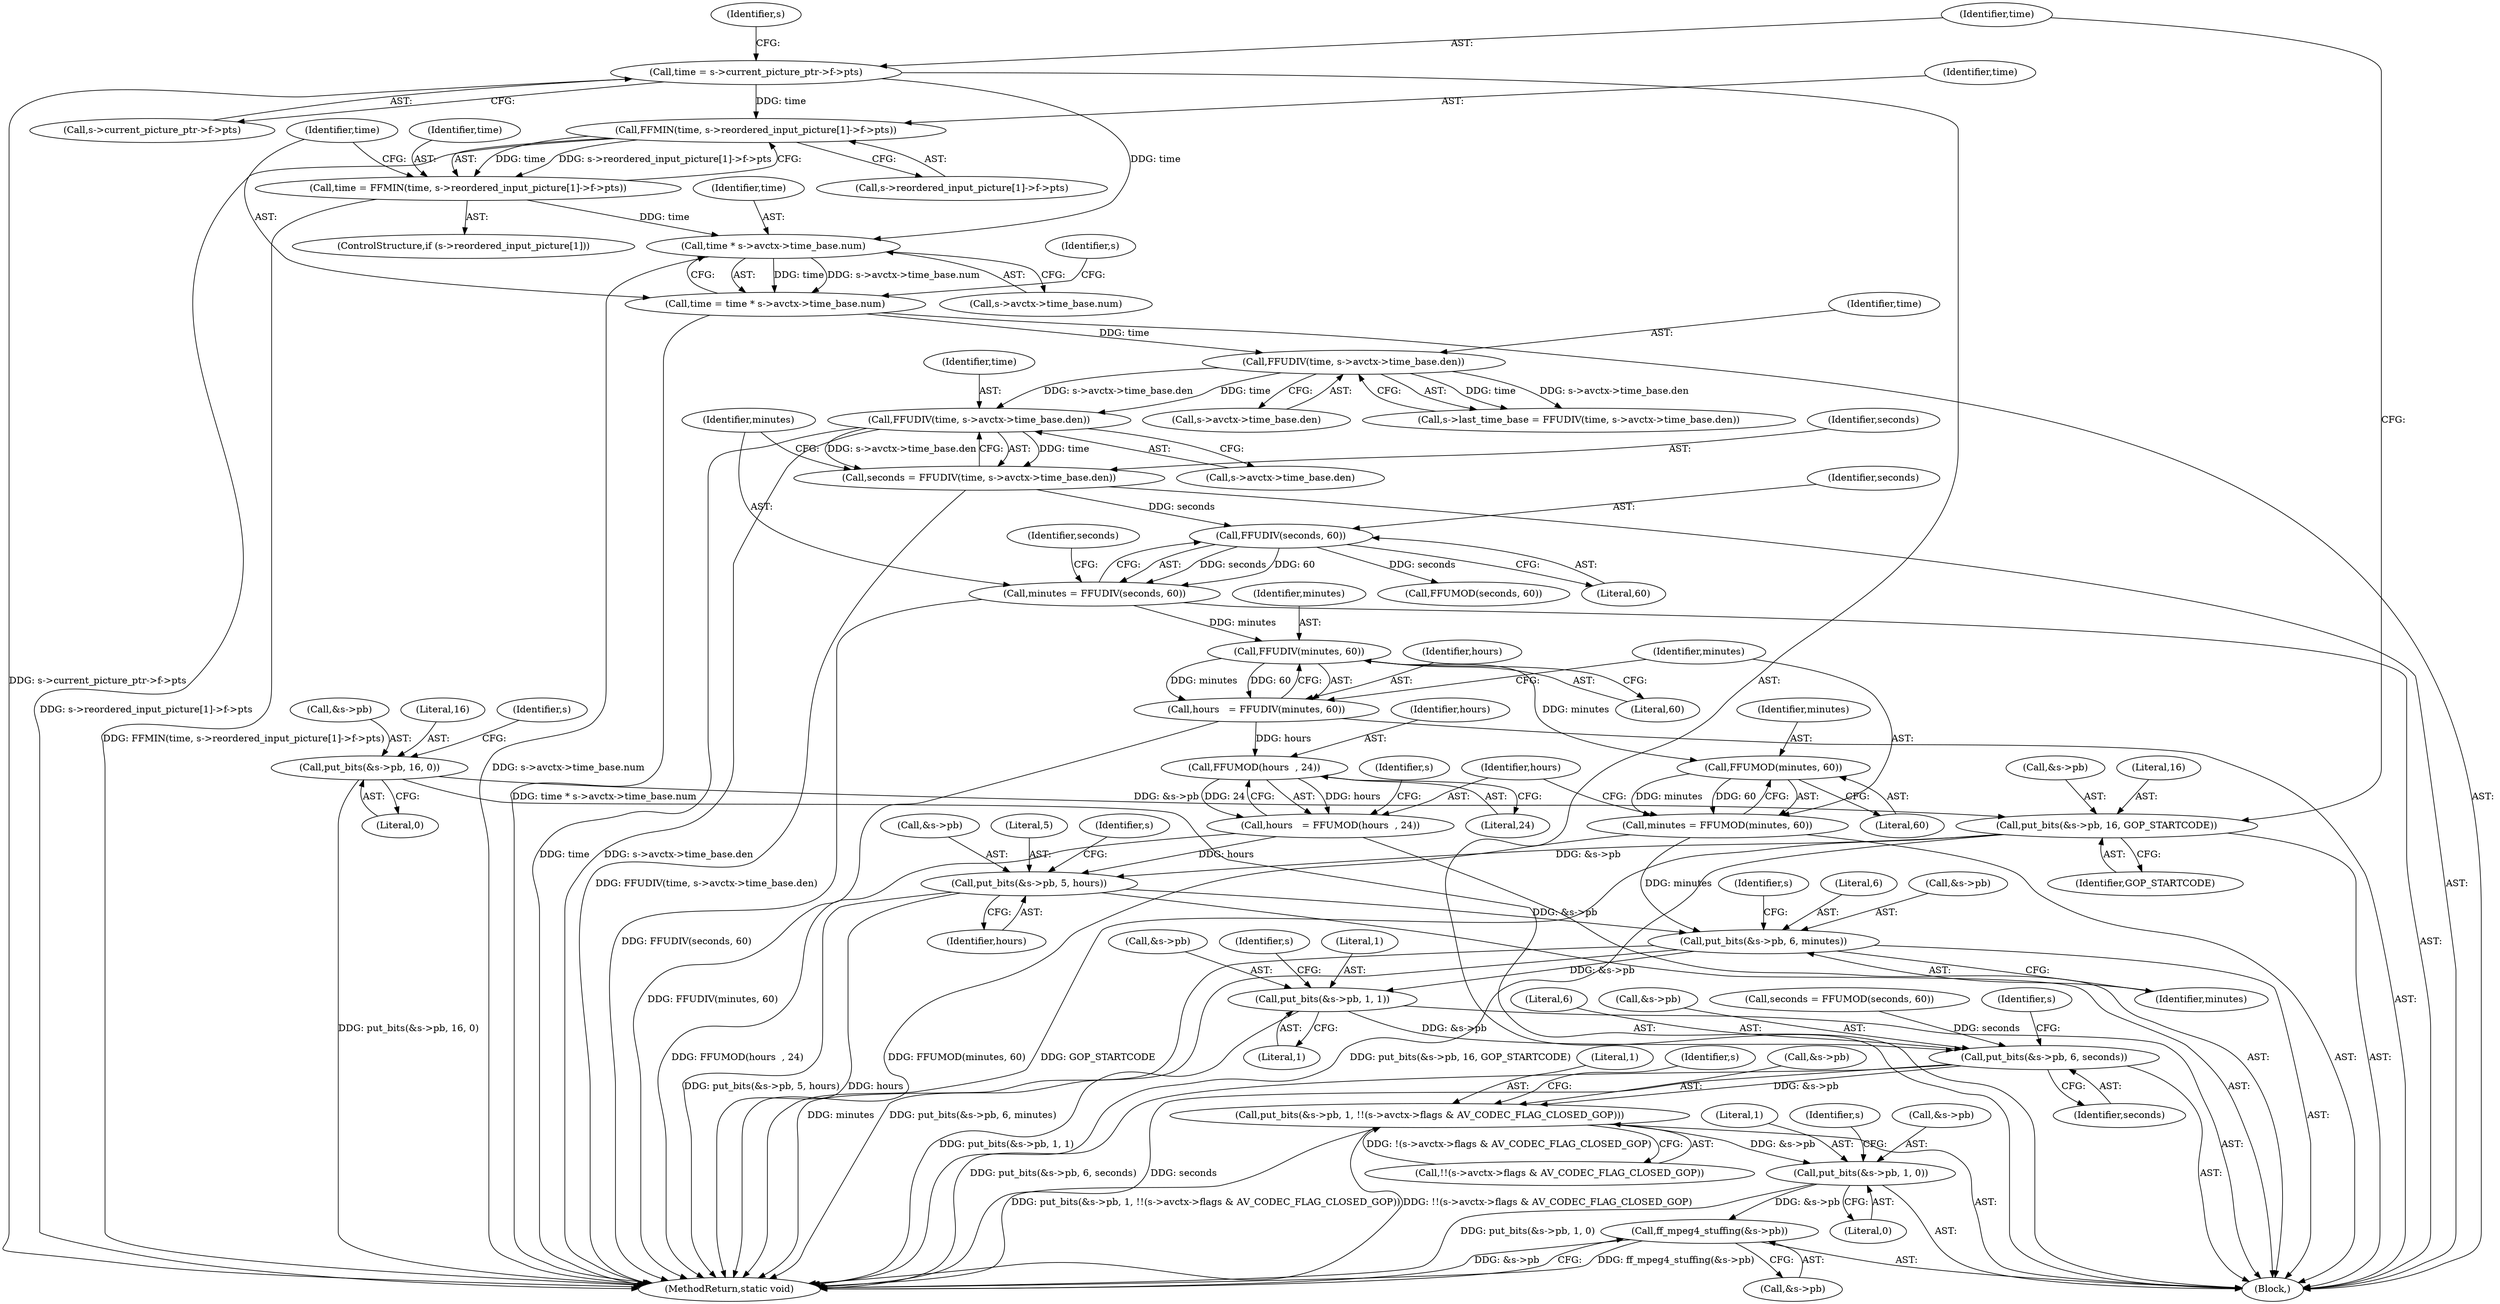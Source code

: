 digraph "0_FFmpeg_e1182fac1afba92a4975917823a5f644bee7e6e8@pointer" {
"1000217" [label="(Call,put_bits(&s->pb, 6, minutes))"];
"1000210" [label="(Call,put_bits(&s->pb, 5, hours))"];
"1000115" [label="(Call,put_bits(&s->pb, 16, GOP_STARTCODE))"];
"1000108" [label="(Call,put_bits(&s->pb, 16, 0))"];
"1000205" [label="(Call,hours   = FFUMOD(hours  , 24))"];
"1000207" [label="(Call,FFUMOD(hours  , 24))"];
"1000195" [label="(Call,hours   = FFUDIV(minutes, 60))"];
"1000197" [label="(Call,FFUDIV(minutes, 60))"];
"1000185" [label="(Call,minutes = FFUDIV(seconds, 60))"];
"1000187" [label="(Call,FFUDIV(seconds, 60))"];
"1000174" [label="(Call,seconds = FFUDIV(time, s->avctx->time_base.den))"];
"1000176" [label="(Call,FFUDIV(time, s->avctx->time_base.den))"];
"1000165" [label="(Call,FFUDIV(time, s->avctx->time_base.den))"];
"1000150" [label="(Call,time = time * s->avctx->time_base.num)"];
"1000152" [label="(Call,time * s->avctx->time_base.num)"];
"1000122" [label="(Call,time = s->current_picture_ptr->f->pts)"];
"1000137" [label="(Call,time = FFMIN(time, s->reordered_input_picture[1]->f->pts))"];
"1000139" [label="(Call,FFMIN(time, s->reordered_input_picture[1]->f->pts))"];
"1000200" [label="(Call,minutes = FFUMOD(minutes, 60))"];
"1000202" [label="(Call,FFUMOD(minutes, 60))"];
"1000224" [label="(Call,put_bits(&s->pb, 1, 1))"];
"1000231" [label="(Call,put_bits(&s->pb, 6, seconds))"];
"1000238" [label="(Call,put_bits(&s->pb, 1, !!(s->avctx->flags & AV_CODEC_FLAG_CLOSED_GOP)))"];
"1000253" [label="(Call,put_bits(&s->pb, 1, 0))"];
"1000260" [label="(Call,ff_mpeg4_stuffing(&s->pb))"];
"1000123" [label="(Identifier,time)"];
"1000167" [label="(Call,s->avctx->time_base.den)"];
"1000213" [label="(Identifier,s)"];
"1000223" [label="(Identifier,minutes)"];
"1000137" [label="(Call,time = FFMIN(time, s->reordered_input_picture[1]->f->pts))"];
"1000141" [label="(Call,s->reordered_input_picture[1]->f->pts)"];
"1000191" [label="(Identifier,seconds)"];
"1000150" [label="(Call,time = time * s->avctx->time_base.num)"];
"1000140" [label="(Identifier,time)"];
"1000220" [label="(Identifier,s)"];
"1000206" [label="(Identifier,hours)"];
"1000187" [label="(Call,FFUDIV(seconds, 60))"];
"1000244" [label="(Call,!!(s->avctx->flags & AV_CODEC_FLAG_CLOSED_GOP))"];
"1000196" [label="(Identifier,hours)"];
"1000230" [label="(Literal,1)"];
"1000185" [label="(Call,minutes = FFUDIV(seconds, 60))"];
"1000139" [label="(Call,FFMIN(time, s->reordered_input_picture[1]->f->pts))"];
"1000211" [label="(Call,&s->pb)"];
"1000178" [label="(Call,s->avctx->time_base.den)"];
"1000263" [label="(Identifier,s)"];
"1000199" [label="(Literal,60)"];
"1000207" [label="(Call,FFUMOD(hours  , 24))"];
"1000131" [label="(ControlStructure,if (s->reordered_input_picture[1]))"];
"1000120" [label="(Literal,16)"];
"1000175" [label="(Identifier,seconds)"];
"1000210" [label="(Call,put_bits(&s->pb, 5, hours))"];
"1000163" [label="(Identifier,s)"];
"1000190" [label="(Call,seconds = FFUMOD(seconds, 60))"];
"1000231" [label="(Call,put_bits(&s->pb, 6, seconds))"];
"1000134" [label="(Identifier,s)"];
"1000217" [label="(Call,put_bits(&s->pb, 6, minutes))"];
"1000259" [label="(Literal,0)"];
"1000234" [label="(Identifier,s)"];
"1000265" [label="(MethodReturn,static void)"];
"1000192" [label="(Call,FFUMOD(seconds, 60))"];
"1000202" [label="(Call,FFUMOD(minutes, 60))"];
"1000229" [label="(Literal,1)"];
"1000225" [label="(Call,&s->pb)"];
"1000186" [label="(Identifier,minutes)"];
"1000215" [label="(Literal,5)"];
"1000241" [label="(Identifier,s)"];
"1000236" [label="(Literal,6)"];
"1000108" [label="(Call,put_bits(&s->pb, 16, 0))"];
"1000208" [label="(Identifier,hours)"];
"1000232" [label="(Call,&s->pb)"];
"1000138" [label="(Identifier,time)"];
"1000261" [label="(Call,&s->pb)"];
"1000243" [label="(Literal,1)"];
"1000103" [label="(Block,)"];
"1000151" [label="(Identifier,time)"];
"1000237" [label="(Identifier,seconds)"];
"1000118" [label="(Identifier,s)"];
"1000189" [label="(Literal,60)"];
"1000201" [label="(Identifier,minutes)"];
"1000166" [label="(Identifier,time)"];
"1000114" [label="(Literal,0)"];
"1000209" [label="(Literal,24)"];
"1000154" [label="(Call,s->avctx->time_base.num)"];
"1000109" [label="(Call,&s->pb)"];
"1000113" [label="(Literal,16)"];
"1000177" [label="(Identifier,time)"];
"1000122" [label="(Call,time = s->current_picture_ptr->f->pts)"];
"1000253" [label="(Call,put_bits(&s->pb, 1, 0))"];
"1000238" [label="(Call,put_bits(&s->pb, 1, !!(s->avctx->flags & AV_CODEC_FLAG_CLOSED_GOP)))"];
"1000205" [label="(Call,hours   = FFUMOD(hours  , 24))"];
"1000116" [label="(Call,&s->pb)"];
"1000161" [label="(Call,s->last_time_base = FFUDIV(time, s->avctx->time_base.den))"];
"1000254" [label="(Call,&s->pb)"];
"1000204" [label="(Literal,60)"];
"1000256" [label="(Identifier,s)"];
"1000203" [label="(Identifier,minutes)"];
"1000153" [label="(Identifier,time)"];
"1000152" [label="(Call,time * s->avctx->time_base.num)"];
"1000198" [label="(Identifier,minutes)"];
"1000174" [label="(Call,seconds = FFUDIV(time, s->avctx->time_base.den))"];
"1000224" [label="(Call,put_bits(&s->pb, 1, 1))"];
"1000115" [label="(Call,put_bits(&s->pb, 16, GOP_STARTCODE))"];
"1000121" [label="(Identifier,GOP_STARTCODE)"];
"1000195" [label="(Call,hours   = FFUDIV(minutes, 60))"];
"1000239" [label="(Call,&s->pb)"];
"1000176" [label="(Call,FFUDIV(time, s->avctx->time_base.den))"];
"1000165" [label="(Call,FFUDIV(time, s->avctx->time_base.den))"];
"1000188" [label="(Identifier,seconds)"];
"1000222" [label="(Literal,6)"];
"1000200" [label="(Call,minutes = FFUMOD(minutes, 60))"];
"1000218" [label="(Call,&s->pb)"];
"1000258" [label="(Literal,1)"];
"1000260" [label="(Call,ff_mpeg4_stuffing(&s->pb))"];
"1000197" [label="(Call,FFUDIV(minutes, 60))"];
"1000227" [label="(Identifier,s)"];
"1000216" [label="(Identifier,hours)"];
"1000124" [label="(Call,s->current_picture_ptr->f->pts)"];
"1000217" -> "1000103"  [label="AST: "];
"1000217" -> "1000223"  [label="CFG: "];
"1000218" -> "1000217"  [label="AST: "];
"1000222" -> "1000217"  [label="AST: "];
"1000223" -> "1000217"  [label="AST: "];
"1000227" -> "1000217"  [label="CFG: "];
"1000217" -> "1000265"  [label="DDG: minutes"];
"1000217" -> "1000265"  [label="DDG: put_bits(&s->pb, 6, minutes)"];
"1000210" -> "1000217"  [label="DDG: &s->pb"];
"1000200" -> "1000217"  [label="DDG: minutes"];
"1000217" -> "1000224"  [label="DDG: &s->pb"];
"1000210" -> "1000103"  [label="AST: "];
"1000210" -> "1000216"  [label="CFG: "];
"1000211" -> "1000210"  [label="AST: "];
"1000215" -> "1000210"  [label="AST: "];
"1000216" -> "1000210"  [label="AST: "];
"1000220" -> "1000210"  [label="CFG: "];
"1000210" -> "1000265"  [label="DDG: put_bits(&s->pb, 5, hours)"];
"1000210" -> "1000265"  [label="DDG: hours"];
"1000115" -> "1000210"  [label="DDG: &s->pb"];
"1000205" -> "1000210"  [label="DDG: hours"];
"1000115" -> "1000103"  [label="AST: "];
"1000115" -> "1000121"  [label="CFG: "];
"1000116" -> "1000115"  [label="AST: "];
"1000120" -> "1000115"  [label="AST: "];
"1000121" -> "1000115"  [label="AST: "];
"1000123" -> "1000115"  [label="CFG: "];
"1000115" -> "1000265"  [label="DDG: put_bits(&s->pb, 16, GOP_STARTCODE)"];
"1000115" -> "1000265"  [label="DDG: GOP_STARTCODE"];
"1000108" -> "1000115"  [label="DDG: &s->pb"];
"1000108" -> "1000103"  [label="AST: "];
"1000108" -> "1000114"  [label="CFG: "];
"1000109" -> "1000108"  [label="AST: "];
"1000113" -> "1000108"  [label="AST: "];
"1000114" -> "1000108"  [label="AST: "];
"1000118" -> "1000108"  [label="CFG: "];
"1000108" -> "1000265"  [label="DDG: put_bits(&s->pb, 16, 0)"];
"1000205" -> "1000103"  [label="AST: "];
"1000205" -> "1000207"  [label="CFG: "];
"1000206" -> "1000205"  [label="AST: "];
"1000207" -> "1000205"  [label="AST: "];
"1000213" -> "1000205"  [label="CFG: "];
"1000205" -> "1000265"  [label="DDG: FFUMOD(hours  , 24)"];
"1000207" -> "1000205"  [label="DDG: hours"];
"1000207" -> "1000205"  [label="DDG: 24"];
"1000207" -> "1000209"  [label="CFG: "];
"1000208" -> "1000207"  [label="AST: "];
"1000209" -> "1000207"  [label="AST: "];
"1000195" -> "1000207"  [label="DDG: hours"];
"1000195" -> "1000103"  [label="AST: "];
"1000195" -> "1000197"  [label="CFG: "];
"1000196" -> "1000195"  [label="AST: "];
"1000197" -> "1000195"  [label="AST: "];
"1000201" -> "1000195"  [label="CFG: "];
"1000195" -> "1000265"  [label="DDG: FFUDIV(minutes, 60)"];
"1000197" -> "1000195"  [label="DDG: minutes"];
"1000197" -> "1000195"  [label="DDG: 60"];
"1000197" -> "1000199"  [label="CFG: "];
"1000198" -> "1000197"  [label="AST: "];
"1000199" -> "1000197"  [label="AST: "];
"1000185" -> "1000197"  [label="DDG: minutes"];
"1000197" -> "1000202"  [label="DDG: minutes"];
"1000185" -> "1000103"  [label="AST: "];
"1000185" -> "1000187"  [label="CFG: "];
"1000186" -> "1000185"  [label="AST: "];
"1000187" -> "1000185"  [label="AST: "];
"1000191" -> "1000185"  [label="CFG: "];
"1000185" -> "1000265"  [label="DDG: FFUDIV(seconds, 60)"];
"1000187" -> "1000185"  [label="DDG: seconds"];
"1000187" -> "1000185"  [label="DDG: 60"];
"1000187" -> "1000189"  [label="CFG: "];
"1000188" -> "1000187"  [label="AST: "];
"1000189" -> "1000187"  [label="AST: "];
"1000174" -> "1000187"  [label="DDG: seconds"];
"1000187" -> "1000192"  [label="DDG: seconds"];
"1000174" -> "1000103"  [label="AST: "];
"1000174" -> "1000176"  [label="CFG: "];
"1000175" -> "1000174"  [label="AST: "];
"1000176" -> "1000174"  [label="AST: "];
"1000186" -> "1000174"  [label="CFG: "];
"1000174" -> "1000265"  [label="DDG: FFUDIV(time, s->avctx->time_base.den)"];
"1000176" -> "1000174"  [label="DDG: time"];
"1000176" -> "1000174"  [label="DDG: s->avctx->time_base.den"];
"1000176" -> "1000178"  [label="CFG: "];
"1000177" -> "1000176"  [label="AST: "];
"1000178" -> "1000176"  [label="AST: "];
"1000176" -> "1000265"  [label="DDG: s->avctx->time_base.den"];
"1000176" -> "1000265"  [label="DDG: time"];
"1000165" -> "1000176"  [label="DDG: time"];
"1000165" -> "1000176"  [label="DDG: s->avctx->time_base.den"];
"1000165" -> "1000161"  [label="AST: "];
"1000165" -> "1000167"  [label="CFG: "];
"1000166" -> "1000165"  [label="AST: "];
"1000167" -> "1000165"  [label="AST: "];
"1000161" -> "1000165"  [label="CFG: "];
"1000165" -> "1000161"  [label="DDG: time"];
"1000165" -> "1000161"  [label="DDG: s->avctx->time_base.den"];
"1000150" -> "1000165"  [label="DDG: time"];
"1000150" -> "1000103"  [label="AST: "];
"1000150" -> "1000152"  [label="CFG: "];
"1000151" -> "1000150"  [label="AST: "];
"1000152" -> "1000150"  [label="AST: "];
"1000163" -> "1000150"  [label="CFG: "];
"1000150" -> "1000265"  [label="DDG: time * s->avctx->time_base.num"];
"1000152" -> "1000150"  [label="DDG: time"];
"1000152" -> "1000150"  [label="DDG: s->avctx->time_base.num"];
"1000152" -> "1000154"  [label="CFG: "];
"1000153" -> "1000152"  [label="AST: "];
"1000154" -> "1000152"  [label="AST: "];
"1000152" -> "1000265"  [label="DDG: s->avctx->time_base.num"];
"1000122" -> "1000152"  [label="DDG: time"];
"1000137" -> "1000152"  [label="DDG: time"];
"1000122" -> "1000103"  [label="AST: "];
"1000122" -> "1000124"  [label="CFG: "];
"1000123" -> "1000122"  [label="AST: "];
"1000124" -> "1000122"  [label="AST: "];
"1000134" -> "1000122"  [label="CFG: "];
"1000122" -> "1000265"  [label="DDG: s->current_picture_ptr->f->pts"];
"1000122" -> "1000139"  [label="DDG: time"];
"1000137" -> "1000131"  [label="AST: "];
"1000137" -> "1000139"  [label="CFG: "];
"1000138" -> "1000137"  [label="AST: "];
"1000139" -> "1000137"  [label="AST: "];
"1000151" -> "1000137"  [label="CFG: "];
"1000137" -> "1000265"  [label="DDG: FFMIN(time, s->reordered_input_picture[1]->f->pts)"];
"1000139" -> "1000137"  [label="DDG: time"];
"1000139" -> "1000137"  [label="DDG: s->reordered_input_picture[1]->f->pts"];
"1000139" -> "1000141"  [label="CFG: "];
"1000140" -> "1000139"  [label="AST: "];
"1000141" -> "1000139"  [label="AST: "];
"1000139" -> "1000265"  [label="DDG: s->reordered_input_picture[1]->f->pts"];
"1000200" -> "1000103"  [label="AST: "];
"1000200" -> "1000202"  [label="CFG: "];
"1000201" -> "1000200"  [label="AST: "];
"1000202" -> "1000200"  [label="AST: "];
"1000206" -> "1000200"  [label="CFG: "];
"1000200" -> "1000265"  [label="DDG: FFUMOD(minutes, 60)"];
"1000202" -> "1000200"  [label="DDG: minutes"];
"1000202" -> "1000200"  [label="DDG: 60"];
"1000202" -> "1000204"  [label="CFG: "];
"1000203" -> "1000202"  [label="AST: "];
"1000204" -> "1000202"  [label="AST: "];
"1000224" -> "1000103"  [label="AST: "];
"1000224" -> "1000230"  [label="CFG: "];
"1000225" -> "1000224"  [label="AST: "];
"1000229" -> "1000224"  [label="AST: "];
"1000230" -> "1000224"  [label="AST: "];
"1000234" -> "1000224"  [label="CFG: "];
"1000224" -> "1000265"  [label="DDG: put_bits(&s->pb, 1, 1)"];
"1000224" -> "1000231"  [label="DDG: &s->pb"];
"1000231" -> "1000103"  [label="AST: "];
"1000231" -> "1000237"  [label="CFG: "];
"1000232" -> "1000231"  [label="AST: "];
"1000236" -> "1000231"  [label="AST: "];
"1000237" -> "1000231"  [label="AST: "];
"1000241" -> "1000231"  [label="CFG: "];
"1000231" -> "1000265"  [label="DDG: put_bits(&s->pb, 6, seconds)"];
"1000231" -> "1000265"  [label="DDG: seconds"];
"1000190" -> "1000231"  [label="DDG: seconds"];
"1000231" -> "1000238"  [label="DDG: &s->pb"];
"1000238" -> "1000103"  [label="AST: "];
"1000238" -> "1000244"  [label="CFG: "];
"1000239" -> "1000238"  [label="AST: "];
"1000243" -> "1000238"  [label="AST: "];
"1000244" -> "1000238"  [label="AST: "];
"1000256" -> "1000238"  [label="CFG: "];
"1000238" -> "1000265"  [label="DDG: put_bits(&s->pb, 1, !!(s->avctx->flags & AV_CODEC_FLAG_CLOSED_GOP))"];
"1000238" -> "1000265"  [label="DDG: !!(s->avctx->flags & AV_CODEC_FLAG_CLOSED_GOP)"];
"1000244" -> "1000238"  [label="DDG: !(s->avctx->flags & AV_CODEC_FLAG_CLOSED_GOP)"];
"1000238" -> "1000253"  [label="DDG: &s->pb"];
"1000253" -> "1000103"  [label="AST: "];
"1000253" -> "1000259"  [label="CFG: "];
"1000254" -> "1000253"  [label="AST: "];
"1000258" -> "1000253"  [label="AST: "];
"1000259" -> "1000253"  [label="AST: "];
"1000263" -> "1000253"  [label="CFG: "];
"1000253" -> "1000265"  [label="DDG: put_bits(&s->pb, 1, 0)"];
"1000253" -> "1000260"  [label="DDG: &s->pb"];
"1000260" -> "1000103"  [label="AST: "];
"1000260" -> "1000261"  [label="CFG: "];
"1000261" -> "1000260"  [label="AST: "];
"1000265" -> "1000260"  [label="CFG: "];
"1000260" -> "1000265"  [label="DDG: ff_mpeg4_stuffing(&s->pb)"];
"1000260" -> "1000265"  [label="DDG: &s->pb"];
}
